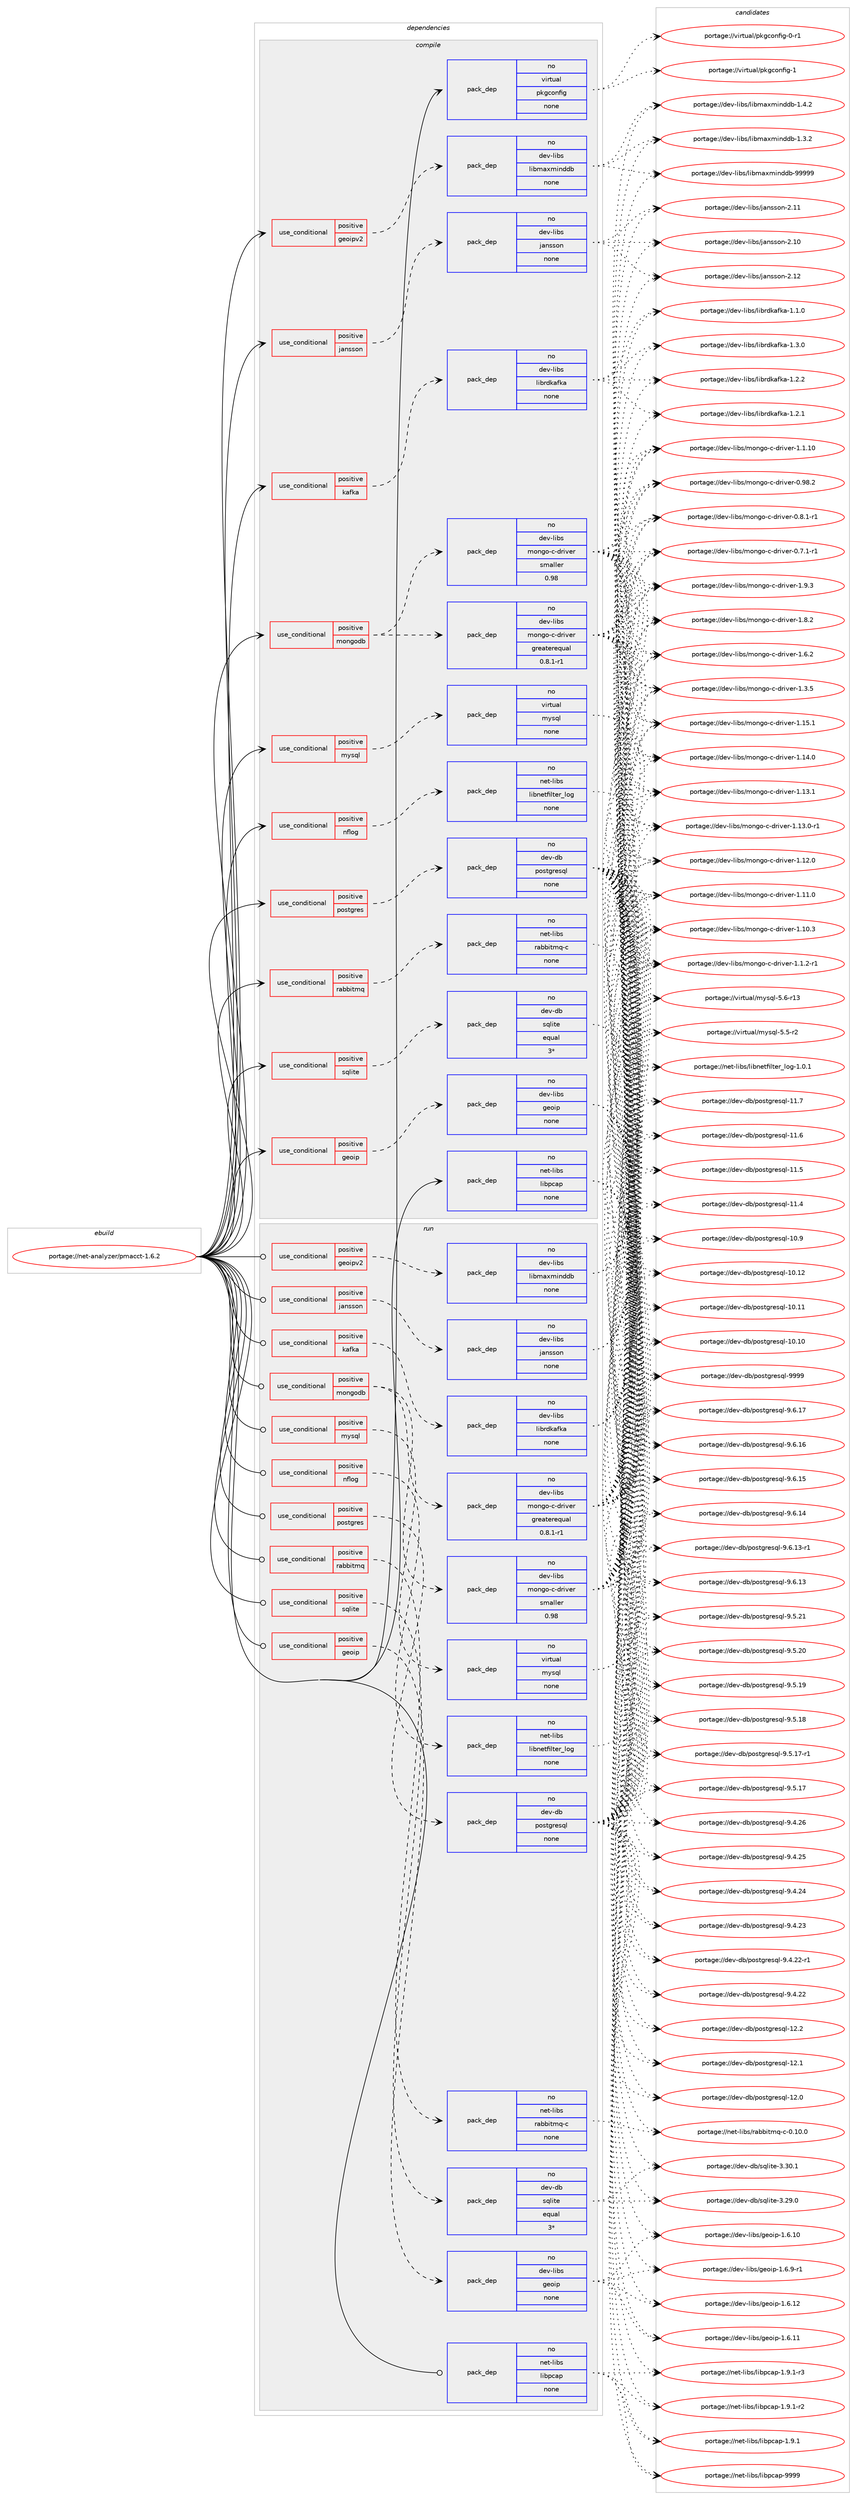 digraph prolog {

# *************
# Graph options
# *************

newrank=true;
concentrate=true;
compound=true;
graph [rankdir=LR,fontname=Helvetica,fontsize=10,ranksep=1.5];#, ranksep=2.5, nodesep=0.2];
edge  [arrowhead=vee];
node  [fontname=Helvetica,fontsize=10];

# **********
# The ebuild
# **********

subgraph cluster_leftcol {
color=gray;
rank=same;
label=<<i>ebuild</i>>;
id [label="portage://net-analyzer/pmacct-1.6.2", color=red, width=4, href="../net-analyzer/pmacct-1.6.2.svg"];
}

# ****************
# The dependencies
# ****************

subgraph cluster_midcol {
color=gray;
label=<<i>dependencies</i>>;
subgraph cluster_compile {
fillcolor="#eeeeee";
style=filled;
label=<<i>compile</i>>;
subgraph cond13701 {
dependency66825 [label=<<TABLE BORDER="0" CELLBORDER="1" CELLSPACING="0" CELLPADDING="4"><TR><TD ROWSPAN="3" CELLPADDING="10">use_conditional</TD></TR><TR><TD>positive</TD></TR><TR><TD>geoip</TD></TR></TABLE>>, shape=none, color=red];
subgraph pack51837 {
dependency66826 [label=<<TABLE BORDER="0" CELLBORDER="1" CELLSPACING="0" CELLPADDING="4" WIDTH="220"><TR><TD ROWSPAN="6" CELLPADDING="30">pack_dep</TD></TR><TR><TD WIDTH="110">no</TD></TR><TR><TD>dev-libs</TD></TR><TR><TD>geoip</TD></TR><TR><TD>none</TD></TR><TR><TD></TD></TR></TABLE>>, shape=none, color=blue];
}
dependency66825:e -> dependency66826:w [weight=20,style="dashed",arrowhead="vee"];
}
id:e -> dependency66825:w [weight=20,style="solid",arrowhead="vee"];
subgraph cond13702 {
dependency66827 [label=<<TABLE BORDER="0" CELLBORDER="1" CELLSPACING="0" CELLPADDING="4"><TR><TD ROWSPAN="3" CELLPADDING="10">use_conditional</TD></TR><TR><TD>positive</TD></TR><TR><TD>geoipv2</TD></TR></TABLE>>, shape=none, color=red];
subgraph pack51838 {
dependency66828 [label=<<TABLE BORDER="0" CELLBORDER="1" CELLSPACING="0" CELLPADDING="4" WIDTH="220"><TR><TD ROWSPAN="6" CELLPADDING="30">pack_dep</TD></TR><TR><TD WIDTH="110">no</TD></TR><TR><TD>dev-libs</TD></TR><TR><TD>libmaxminddb</TD></TR><TR><TD>none</TD></TR><TR><TD></TD></TR></TABLE>>, shape=none, color=blue];
}
dependency66827:e -> dependency66828:w [weight=20,style="dashed",arrowhead="vee"];
}
id:e -> dependency66827:w [weight=20,style="solid",arrowhead="vee"];
subgraph cond13703 {
dependency66829 [label=<<TABLE BORDER="0" CELLBORDER="1" CELLSPACING="0" CELLPADDING="4"><TR><TD ROWSPAN="3" CELLPADDING="10">use_conditional</TD></TR><TR><TD>positive</TD></TR><TR><TD>jansson</TD></TR></TABLE>>, shape=none, color=red];
subgraph pack51839 {
dependency66830 [label=<<TABLE BORDER="0" CELLBORDER="1" CELLSPACING="0" CELLPADDING="4" WIDTH="220"><TR><TD ROWSPAN="6" CELLPADDING="30">pack_dep</TD></TR><TR><TD WIDTH="110">no</TD></TR><TR><TD>dev-libs</TD></TR><TR><TD>jansson</TD></TR><TR><TD>none</TD></TR><TR><TD></TD></TR></TABLE>>, shape=none, color=blue];
}
dependency66829:e -> dependency66830:w [weight=20,style="dashed",arrowhead="vee"];
}
id:e -> dependency66829:w [weight=20,style="solid",arrowhead="vee"];
subgraph cond13704 {
dependency66831 [label=<<TABLE BORDER="0" CELLBORDER="1" CELLSPACING="0" CELLPADDING="4"><TR><TD ROWSPAN="3" CELLPADDING="10">use_conditional</TD></TR><TR><TD>positive</TD></TR><TR><TD>kafka</TD></TR></TABLE>>, shape=none, color=red];
subgraph pack51840 {
dependency66832 [label=<<TABLE BORDER="0" CELLBORDER="1" CELLSPACING="0" CELLPADDING="4" WIDTH="220"><TR><TD ROWSPAN="6" CELLPADDING="30">pack_dep</TD></TR><TR><TD WIDTH="110">no</TD></TR><TR><TD>dev-libs</TD></TR><TR><TD>librdkafka</TD></TR><TR><TD>none</TD></TR><TR><TD></TD></TR></TABLE>>, shape=none, color=blue];
}
dependency66831:e -> dependency66832:w [weight=20,style="dashed",arrowhead="vee"];
}
id:e -> dependency66831:w [weight=20,style="solid",arrowhead="vee"];
subgraph cond13705 {
dependency66833 [label=<<TABLE BORDER="0" CELLBORDER="1" CELLSPACING="0" CELLPADDING="4"><TR><TD ROWSPAN="3" CELLPADDING="10">use_conditional</TD></TR><TR><TD>positive</TD></TR><TR><TD>mongodb</TD></TR></TABLE>>, shape=none, color=red];
subgraph pack51841 {
dependency66834 [label=<<TABLE BORDER="0" CELLBORDER="1" CELLSPACING="0" CELLPADDING="4" WIDTH="220"><TR><TD ROWSPAN="6" CELLPADDING="30">pack_dep</TD></TR><TR><TD WIDTH="110">no</TD></TR><TR><TD>dev-libs</TD></TR><TR><TD>mongo-c-driver</TD></TR><TR><TD>greaterequal</TD></TR><TR><TD>0.8.1-r1</TD></TR></TABLE>>, shape=none, color=blue];
}
dependency66833:e -> dependency66834:w [weight=20,style="dashed",arrowhead="vee"];
subgraph pack51842 {
dependency66835 [label=<<TABLE BORDER="0" CELLBORDER="1" CELLSPACING="0" CELLPADDING="4" WIDTH="220"><TR><TD ROWSPAN="6" CELLPADDING="30">pack_dep</TD></TR><TR><TD WIDTH="110">no</TD></TR><TR><TD>dev-libs</TD></TR><TR><TD>mongo-c-driver</TD></TR><TR><TD>smaller</TD></TR><TR><TD>0.98</TD></TR></TABLE>>, shape=none, color=blue];
}
dependency66833:e -> dependency66835:w [weight=20,style="dashed",arrowhead="vee"];
}
id:e -> dependency66833:w [weight=20,style="solid",arrowhead="vee"];
subgraph cond13706 {
dependency66836 [label=<<TABLE BORDER="0" CELLBORDER="1" CELLSPACING="0" CELLPADDING="4"><TR><TD ROWSPAN="3" CELLPADDING="10">use_conditional</TD></TR><TR><TD>positive</TD></TR><TR><TD>mysql</TD></TR></TABLE>>, shape=none, color=red];
subgraph pack51843 {
dependency66837 [label=<<TABLE BORDER="0" CELLBORDER="1" CELLSPACING="0" CELLPADDING="4" WIDTH="220"><TR><TD ROWSPAN="6" CELLPADDING="30">pack_dep</TD></TR><TR><TD WIDTH="110">no</TD></TR><TR><TD>virtual</TD></TR><TR><TD>mysql</TD></TR><TR><TD>none</TD></TR><TR><TD></TD></TR></TABLE>>, shape=none, color=blue];
}
dependency66836:e -> dependency66837:w [weight=20,style="dashed",arrowhead="vee"];
}
id:e -> dependency66836:w [weight=20,style="solid",arrowhead="vee"];
subgraph cond13707 {
dependency66838 [label=<<TABLE BORDER="0" CELLBORDER="1" CELLSPACING="0" CELLPADDING="4"><TR><TD ROWSPAN="3" CELLPADDING="10">use_conditional</TD></TR><TR><TD>positive</TD></TR><TR><TD>nflog</TD></TR></TABLE>>, shape=none, color=red];
subgraph pack51844 {
dependency66839 [label=<<TABLE BORDER="0" CELLBORDER="1" CELLSPACING="0" CELLPADDING="4" WIDTH="220"><TR><TD ROWSPAN="6" CELLPADDING="30">pack_dep</TD></TR><TR><TD WIDTH="110">no</TD></TR><TR><TD>net-libs</TD></TR><TR><TD>libnetfilter_log</TD></TR><TR><TD>none</TD></TR><TR><TD></TD></TR></TABLE>>, shape=none, color=blue];
}
dependency66838:e -> dependency66839:w [weight=20,style="dashed",arrowhead="vee"];
}
id:e -> dependency66838:w [weight=20,style="solid",arrowhead="vee"];
subgraph cond13708 {
dependency66840 [label=<<TABLE BORDER="0" CELLBORDER="1" CELLSPACING="0" CELLPADDING="4"><TR><TD ROWSPAN="3" CELLPADDING="10">use_conditional</TD></TR><TR><TD>positive</TD></TR><TR><TD>postgres</TD></TR></TABLE>>, shape=none, color=red];
subgraph pack51845 {
dependency66841 [label=<<TABLE BORDER="0" CELLBORDER="1" CELLSPACING="0" CELLPADDING="4" WIDTH="220"><TR><TD ROWSPAN="6" CELLPADDING="30">pack_dep</TD></TR><TR><TD WIDTH="110">no</TD></TR><TR><TD>dev-db</TD></TR><TR><TD>postgresql</TD></TR><TR><TD>none</TD></TR><TR><TD></TD></TR></TABLE>>, shape=none, color=blue];
}
dependency66840:e -> dependency66841:w [weight=20,style="dashed",arrowhead="vee"];
}
id:e -> dependency66840:w [weight=20,style="solid",arrowhead="vee"];
subgraph cond13709 {
dependency66842 [label=<<TABLE BORDER="0" CELLBORDER="1" CELLSPACING="0" CELLPADDING="4"><TR><TD ROWSPAN="3" CELLPADDING="10">use_conditional</TD></TR><TR><TD>positive</TD></TR><TR><TD>rabbitmq</TD></TR></TABLE>>, shape=none, color=red];
subgraph pack51846 {
dependency66843 [label=<<TABLE BORDER="0" CELLBORDER="1" CELLSPACING="0" CELLPADDING="4" WIDTH="220"><TR><TD ROWSPAN="6" CELLPADDING="30">pack_dep</TD></TR><TR><TD WIDTH="110">no</TD></TR><TR><TD>net-libs</TD></TR><TR><TD>rabbitmq-c</TD></TR><TR><TD>none</TD></TR><TR><TD></TD></TR></TABLE>>, shape=none, color=blue];
}
dependency66842:e -> dependency66843:w [weight=20,style="dashed",arrowhead="vee"];
}
id:e -> dependency66842:w [weight=20,style="solid",arrowhead="vee"];
subgraph cond13710 {
dependency66844 [label=<<TABLE BORDER="0" CELLBORDER="1" CELLSPACING="0" CELLPADDING="4"><TR><TD ROWSPAN="3" CELLPADDING="10">use_conditional</TD></TR><TR><TD>positive</TD></TR><TR><TD>sqlite</TD></TR></TABLE>>, shape=none, color=red];
subgraph pack51847 {
dependency66845 [label=<<TABLE BORDER="0" CELLBORDER="1" CELLSPACING="0" CELLPADDING="4" WIDTH="220"><TR><TD ROWSPAN="6" CELLPADDING="30">pack_dep</TD></TR><TR><TD WIDTH="110">no</TD></TR><TR><TD>dev-db</TD></TR><TR><TD>sqlite</TD></TR><TR><TD>equal</TD></TR><TR><TD>3*</TD></TR></TABLE>>, shape=none, color=blue];
}
dependency66844:e -> dependency66845:w [weight=20,style="dashed",arrowhead="vee"];
}
id:e -> dependency66844:w [weight=20,style="solid",arrowhead="vee"];
subgraph pack51848 {
dependency66846 [label=<<TABLE BORDER="0" CELLBORDER="1" CELLSPACING="0" CELLPADDING="4" WIDTH="220"><TR><TD ROWSPAN="6" CELLPADDING="30">pack_dep</TD></TR><TR><TD WIDTH="110">no</TD></TR><TR><TD>net-libs</TD></TR><TR><TD>libpcap</TD></TR><TR><TD>none</TD></TR><TR><TD></TD></TR></TABLE>>, shape=none, color=blue];
}
id:e -> dependency66846:w [weight=20,style="solid",arrowhead="vee"];
subgraph pack51849 {
dependency66847 [label=<<TABLE BORDER="0" CELLBORDER="1" CELLSPACING="0" CELLPADDING="4" WIDTH="220"><TR><TD ROWSPAN="6" CELLPADDING="30">pack_dep</TD></TR><TR><TD WIDTH="110">no</TD></TR><TR><TD>virtual</TD></TR><TR><TD>pkgconfig</TD></TR><TR><TD>none</TD></TR><TR><TD></TD></TR></TABLE>>, shape=none, color=blue];
}
id:e -> dependency66847:w [weight=20,style="solid",arrowhead="vee"];
}
subgraph cluster_compileandrun {
fillcolor="#eeeeee";
style=filled;
label=<<i>compile and run</i>>;
}
subgraph cluster_run {
fillcolor="#eeeeee";
style=filled;
label=<<i>run</i>>;
subgraph cond13711 {
dependency66848 [label=<<TABLE BORDER="0" CELLBORDER="1" CELLSPACING="0" CELLPADDING="4"><TR><TD ROWSPAN="3" CELLPADDING="10">use_conditional</TD></TR><TR><TD>positive</TD></TR><TR><TD>geoip</TD></TR></TABLE>>, shape=none, color=red];
subgraph pack51850 {
dependency66849 [label=<<TABLE BORDER="0" CELLBORDER="1" CELLSPACING="0" CELLPADDING="4" WIDTH="220"><TR><TD ROWSPAN="6" CELLPADDING="30">pack_dep</TD></TR><TR><TD WIDTH="110">no</TD></TR><TR><TD>dev-libs</TD></TR><TR><TD>geoip</TD></TR><TR><TD>none</TD></TR><TR><TD></TD></TR></TABLE>>, shape=none, color=blue];
}
dependency66848:e -> dependency66849:w [weight=20,style="dashed",arrowhead="vee"];
}
id:e -> dependency66848:w [weight=20,style="solid",arrowhead="odot"];
subgraph cond13712 {
dependency66850 [label=<<TABLE BORDER="0" CELLBORDER="1" CELLSPACING="0" CELLPADDING="4"><TR><TD ROWSPAN="3" CELLPADDING="10">use_conditional</TD></TR><TR><TD>positive</TD></TR><TR><TD>geoipv2</TD></TR></TABLE>>, shape=none, color=red];
subgraph pack51851 {
dependency66851 [label=<<TABLE BORDER="0" CELLBORDER="1" CELLSPACING="0" CELLPADDING="4" WIDTH="220"><TR><TD ROWSPAN="6" CELLPADDING="30">pack_dep</TD></TR><TR><TD WIDTH="110">no</TD></TR><TR><TD>dev-libs</TD></TR><TR><TD>libmaxminddb</TD></TR><TR><TD>none</TD></TR><TR><TD></TD></TR></TABLE>>, shape=none, color=blue];
}
dependency66850:e -> dependency66851:w [weight=20,style="dashed",arrowhead="vee"];
}
id:e -> dependency66850:w [weight=20,style="solid",arrowhead="odot"];
subgraph cond13713 {
dependency66852 [label=<<TABLE BORDER="0" CELLBORDER="1" CELLSPACING="0" CELLPADDING="4"><TR><TD ROWSPAN="3" CELLPADDING="10">use_conditional</TD></TR><TR><TD>positive</TD></TR><TR><TD>jansson</TD></TR></TABLE>>, shape=none, color=red];
subgraph pack51852 {
dependency66853 [label=<<TABLE BORDER="0" CELLBORDER="1" CELLSPACING="0" CELLPADDING="4" WIDTH="220"><TR><TD ROWSPAN="6" CELLPADDING="30">pack_dep</TD></TR><TR><TD WIDTH="110">no</TD></TR><TR><TD>dev-libs</TD></TR><TR><TD>jansson</TD></TR><TR><TD>none</TD></TR><TR><TD></TD></TR></TABLE>>, shape=none, color=blue];
}
dependency66852:e -> dependency66853:w [weight=20,style="dashed",arrowhead="vee"];
}
id:e -> dependency66852:w [weight=20,style="solid",arrowhead="odot"];
subgraph cond13714 {
dependency66854 [label=<<TABLE BORDER="0" CELLBORDER="1" CELLSPACING="0" CELLPADDING="4"><TR><TD ROWSPAN="3" CELLPADDING="10">use_conditional</TD></TR><TR><TD>positive</TD></TR><TR><TD>kafka</TD></TR></TABLE>>, shape=none, color=red];
subgraph pack51853 {
dependency66855 [label=<<TABLE BORDER="0" CELLBORDER="1" CELLSPACING="0" CELLPADDING="4" WIDTH="220"><TR><TD ROWSPAN="6" CELLPADDING="30">pack_dep</TD></TR><TR><TD WIDTH="110">no</TD></TR><TR><TD>dev-libs</TD></TR><TR><TD>librdkafka</TD></TR><TR><TD>none</TD></TR><TR><TD></TD></TR></TABLE>>, shape=none, color=blue];
}
dependency66854:e -> dependency66855:w [weight=20,style="dashed",arrowhead="vee"];
}
id:e -> dependency66854:w [weight=20,style="solid",arrowhead="odot"];
subgraph cond13715 {
dependency66856 [label=<<TABLE BORDER="0" CELLBORDER="1" CELLSPACING="0" CELLPADDING="4"><TR><TD ROWSPAN="3" CELLPADDING="10">use_conditional</TD></TR><TR><TD>positive</TD></TR><TR><TD>mongodb</TD></TR></TABLE>>, shape=none, color=red];
subgraph pack51854 {
dependency66857 [label=<<TABLE BORDER="0" CELLBORDER="1" CELLSPACING="0" CELLPADDING="4" WIDTH="220"><TR><TD ROWSPAN="6" CELLPADDING="30">pack_dep</TD></TR><TR><TD WIDTH="110">no</TD></TR><TR><TD>dev-libs</TD></TR><TR><TD>mongo-c-driver</TD></TR><TR><TD>greaterequal</TD></TR><TR><TD>0.8.1-r1</TD></TR></TABLE>>, shape=none, color=blue];
}
dependency66856:e -> dependency66857:w [weight=20,style="dashed",arrowhead="vee"];
subgraph pack51855 {
dependency66858 [label=<<TABLE BORDER="0" CELLBORDER="1" CELLSPACING="0" CELLPADDING="4" WIDTH="220"><TR><TD ROWSPAN="6" CELLPADDING="30">pack_dep</TD></TR><TR><TD WIDTH="110">no</TD></TR><TR><TD>dev-libs</TD></TR><TR><TD>mongo-c-driver</TD></TR><TR><TD>smaller</TD></TR><TR><TD>0.98</TD></TR></TABLE>>, shape=none, color=blue];
}
dependency66856:e -> dependency66858:w [weight=20,style="dashed",arrowhead="vee"];
}
id:e -> dependency66856:w [weight=20,style="solid",arrowhead="odot"];
subgraph cond13716 {
dependency66859 [label=<<TABLE BORDER="0" CELLBORDER="1" CELLSPACING="0" CELLPADDING="4"><TR><TD ROWSPAN="3" CELLPADDING="10">use_conditional</TD></TR><TR><TD>positive</TD></TR><TR><TD>mysql</TD></TR></TABLE>>, shape=none, color=red];
subgraph pack51856 {
dependency66860 [label=<<TABLE BORDER="0" CELLBORDER="1" CELLSPACING="0" CELLPADDING="4" WIDTH="220"><TR><TD ROWSPAN="6" CELLPADDING="30">pack_dep</TD></TR><TR><TD WIDTH="110">no</TD></TR><TR><TD>virtual</TD></TR><TR><TD>mysql</TD></TR><TR><TD>none</TD></TR><TR><TD></TD></TR></TABLE>>, shape=none, color=blue];
}
dependency66859:e -> dependency66860:w [weight=20,style="dashed",arrowhead="vee"];
}
id:e -> dependency66859:w [weight=20,style="solid",arrowhead="odot"];
subgraph cond13717 {
dependency66861 [label=<<TABLE BORDER="0" CELLBORDER="1" CELLSPACING="0" CELLPADDING="4"><TR><TD ROWSPAN="3" CELLPADDING="10">use_conditional</TD></TR><TR><TD>positive</TD></TR><TR><TD>nflog</TD></TR></TABLE>>, shape=none, color=red];
subgraph pack51857 {
dependency66862 [label=<<TABLE BORDER="0" CELLBORDER="1" CELLSPACING="0" CELLPADDING="4" WIDTH="220"><TR><TD ROWSPAN="6" CELLPADDING="30">pack_dep</TD></TR><TR><TD WIDTH="110">no</TD></TR><TR><TD>net-libs</TD></TR><TR><TD>libnetfilter_log</TD></TR><TR><TD>none</TD></TR><TR><TD></TD></TR></TABLE>>, shape=none, color=blue];
}
dependency66861:e -> dependency66862:w [weight=20,style="dashed",arrowhead="vee"];
}
id:e -> dependency66861:w [weight=20,style="solid",arrowhead="odot"];
subgraph cond13718 {
dependency66863 [label=<<TABLE BORDER="0" CELLBORDER="1" CELLSPACING="0" CELLPADDING="4"><TR><TD ROWSPAN="3" CELLPADDING="10">use_conditional</TD></TR><TR><TD>positive</TD></TR><TR><TD>postgres</TD></TR></TABLE>>, shape=none, color=red];
subgraph pack51858 {
dependency66864 [label=<<TABLE BORDER="0" CELLBORDER="1" CELLSPACING="0" CELLPADDING="4" WIDTH="220"><TR><TD ROWSPAN="6" CELLPADDING="30">pack_dep</TD></TR><TR><TD WIDTH="110">no</TD></TR><TR><TD>dev-db</TD></TR><TR><TD>postgresql</TD></TR><TR><TD>none</TD></TR><TR><TD></TD></TR></TABLE>>, shape=none, color=blue];
}
dependency66863:e -> dependency66864:w [weight=20,style="dashed",arrowhead="vee"];
}
id:e -> dependency66863:w [weight=20,style="solid",arrowhead="odot"];
subgraph cond13719 {
dependency66865 [label=<<TABLE BORDER="0" CELLBORDER="1" CELLSPACING="0" CELLPADDING="4"><TR><TD ROWSPAN="3" CELLPADDING="10">use_conditional</TD></TR><TR><TD>positive</TD></TR><TR><TD>rabbitmq</TD></TR></TABLE>>, shape=none, color=red];
subgraph pack51859 {
dependency66866 [label=<<TABLE BORDER="0" CELLBORDER="1" CELLSPACING="0" CELLPADDING="4" WIDTH="220"><TR><TD ROWSPAN="6" CELLPADDING="30">pack_dep</TD></TR><TR><TD WIDTH="110">no</TD></TR><TR><TD>net-libs</TD></TR><TR><TD>rabbitmq-c</TD></TR><TR><TD>none</TD></TR><TR><TD></TD></TR></TABLE>>, shape=none, color=blue];
}
dependency66865:e -> dependency66866:w [weight=20,style="dashed",arrowhead="vee"];
}
id:e -> dependency66865:w [weight=20,style="solid",arrowhead="odot"];
subgraph cond13720 {
dependency66867 [label=<<TABLE BORDER="0" CELLBORDER="1" CELLSPACING="0" CELLPADDING="4"><TR><TD ROWSPAN="3" CELLPADDING="10">use_conditional</TD></TR><TR><TD>positive</TD></TR><TR><TD>sqlite</TD></TR></TABLE>>, shape=none, color=red];
subgraph pack51860 {
dependency66868 [label=<<TABLE BORDER="0" CELLBORDER="1" CELLSPACING="0" CELLPADDING="4" WIDTH="220"><TR><TD ROWSPAN="6" CELLPADDING="30">pack_dep</TD></TR><TR><TD WIDTH="110">no</TD></TR><TR><TD>dev-db</TD></TR><TR><TD>sqlite</TD></TR><TR><TD>equal</TD></TR><TR><TD>3*</TD></TR></TABLE>>, shape=none, color=blue];
}
dependency66867:e -> dependency66868:w [weight=20,style="dashed",arrowhead="vee"];
}
id:e -> dependency66867:w [weight=20,style="solid",arrowhead="odot"];
subgraph pack51861 {
dependency66869 [label=<<TABLE BORDER="0" CELLBORDER="1" CELLSPACING="0" CELLPADDING="4" WIDTH="220"><TR><TD ROWSPAN="6" CELLPADDING="30">pack_dep</TD></TR><TR><TD WIDTH="110">no</TD></TR><TR><TD>net-libs</TD></TR><TR><TD>libpcap</TD></TR><TR><TD>none</TD></TR><TR><TD></TD></TR></TABLE>>, shape=none, color=blue];
}
id:e -> dependency66869:w [weight=20,style="solid",arrowhead="odot"];
}
}

# **************
# The candidates
# **************

subgraph cluster_choices {
rank=same;
color=gray;
label=<<i>candidates</i>>;

subgraph choice51837 {
color=black;
nodesep=1;
choice1001011184510810598115471031011111051124549465446574511449 [label="portage://dev-libs/geoip-1.6.9-r1", color=red, width=4,href="../dev-libs/geoip-1.6.9-r1.svg"];
choice10010111845108105981154710310111110511245494654464950 [label="portage://dev-libs/geoip-1.6.12", color=red, width=4,href="../dev-libs/geoip-1.6.12.svg"];
choice10010111845108105981154710310111110511245494654464949 [label="portage://dev-libs/geoip-1.6.11", color=red, width=4,href="../dev-libs/geoip-1.6.11.svg"];
choice10010111845108105981154710310111110511245494654464948 [label="portage://dev-libs/geoip-1.6.10", color=red, width=4,href="../dev-libs/geoip-1.6.10.svg"];
dependency66826:e -> choice1001011184510810598115471031011111051124549465446574511449:w [style=dotted,weight="100"];
dependency66826:e -> choice10010111845108105981154710310111110511245494654464950:w [style=dotted,weight="100"];
dependency66826:e -> choice10010111845108105981154710310111110511245494654464949:w [style=dotted,weight="100"];
dependency66826:e -> choice10010111845108105981154710310111110511245494654464948:w [style=dotted,weight="100"];
}
subgraph choice51838 {
color=black;
nodesep=1;
choice100101118451081059811547108105981099712010910511010010098455757575757 [label="portage://dev-libs/libmaxminddb-99999", color=red, width=4,href="../dev-libs/libmaxminddb-99999.svg"];
choice100101118451081059811547108105981099712010910511010010098454946524650 [label="portage://dev-libs/libmaxminddb-1.4.2", color=red, width=4,href="../dev-libs/libmaxminddb-1.4.2.svg"];
choice100101118451081059811547108105981099712010910511010010098454946514650 [label="portage://dev-libs/libmaxminddb-1.3.2", color=red, width=4,href="../dev-libs/libmaxminddb-1.3.2.svg"];
dependency66828:e -> choice100101118451081059811547108105981099712010910511010010098455757575757:w [style=dotted,weight="100"];
dependency66828:e -> choice100101118451081059811547108105981099712010910511010010098454946524650:w [style=dotted,weight="100"];
dependency66828:e -> choice100101118451081059811547108105981099712010910511010010098454946514650:w [style=dotted,weight="100"];
}
subgraph choice51839 {
color=black;
nodesep=1;
choice100101118451081059811547106971101151151111104550464950 [label="portage://dev-libs/jansson-2.12", color=red, width=4,href="../dev-libs/jansson-2.12.svg"];
choice100101118451081059811547106971101151151111104550464949 [label="portage://dev-libs/jansson-2.11", color=red, width=4,href="../dev-libs/jansson-2.11.svg"];
choice100101118451081059811547106971101151151111104550464948 [label="portage://dev-libs/jansson-2.10", color=red, width=4,href="../dev-libs/jansson-2.10.svg"];
dependency66830:e -> choice100101118451081059811547106971101151151111104550464950:w [style=dotted,weight="100"];
dependency66830:e -> choice100101118451081059811547106971101151151111104550464949:w [style=dotted,weight="100"];
dependency66830:e -> choice100101118451081059811547106971101151151111104550464948:w [style=dotted,weight="100"];
}
subgraph choice51840 {
color=black;
nodesep=1;
choice100101118451081059811547108105981141001079710210797454946514648 [label="portage://dev-libs/librdkafka-1.3.0", color=red, width=4,href="../dev-libs/librdkafka-1.3.0.svg"];
choice100101118451081059811547108105981141001079710210797454946504650 [label="portage://dev-libs/librdkafka-1.2.2", color=red, width=4,href="../dev-libs/librdkafka-1.2.2.svg"];
choice100101118451081059811547108105981141001079710210797454946504649 [label="portage://dev-libs/librdkafka-1.2.1", color=red, width=4,href="../dev-libs/librdkafka-1.2.1.svg"];
choice100101118451081059811547108105981141001079710210797454946494648 [label="portage://dev-libs/librdkafka-1.1.0", color=red, width=4,href="../dev-libs/librdkafka-1.1.0.svg"];
dependency66832:e -> choice100101118451081059811547108105981141001079710210797454946514648:w [style=dotted,weight="100"];
dependency66832:e -> choice100101118451081059811547108105981141001079710210797454946504650:w [style=dotted,weight="100"];
dependency66832:e -> choice100101118451081059811547108105981141001079710210797454946504649:w [style=dotted,weight="100"];
dependency66832:e -> choice100101118451081059811547108105981141001079710210797454946494648:w [style=dotted,weight="100"];
}
subgraph choice51841 {
color=black;
nodesep=1;
choice100101118451081059811547109111110103111459945100114105118101114454946574651 [label="portage://dev-libs/mongo-c-driver-1.9.3", color=red, width=4,href="../dev-libs/mongo-c-driver-1.9.3.svg"];
choice100101118451081059811547109111110103111459945100114105118101114454946564650 [label="portage://dev-libs/mongo-c-driver-1.8.2", color=red, width=4,href="../dev-libs/mongo-c-driver-1.8.2.svg"];
choice100101118451081059811547109111110103111459945100114105118101114454946544650 [label="portage://dev-libs/mongo-c-driver-1.6.2", color=red, width=4,href="../dev-libs/mongo-c-driver-1.6.2.svg"];
choice100101118451081059811547109111110103111459945100114105118101114454946514653 [label="portage://dev-libs/mongo-c-driver-1.3.5", color=red, width=4,href="../dev-libs/mongo-c-driver-1.3.5.svg"];
choice10010111845108105981154710911111010311145994510011410511810111445494649534649 [label="portage://dev-libs/mongo-c-driver-1.15.1", color=red, width=4,href="../dev-libs/mongo-c-driver-1.15.1.svg"];
choice10010111845108105981154710911111010311145994510011410511810111445494649524648 [label="portage://dev-libs/mongo-c-driver-1.14.0", color=red, width=4,href="../dev-libs/mongo-c-driver-1.14.0.svg"];
choice10010111845108105981154710911111010311145994510011410511810111445494649514649 [label="portage://dev-libs/mongo-c-driver-1.13.1", color=red, width=4,href="../dev-libs/mongo-c-driver-1.13.1.svg"];
choice100101118451081059811547109111110103111459945100114105118101114454946495146484511449 [label="portage://dev-libs/mongo-c-driver-1.13.0-r1", color=red, width=4,href="../dev-libs/mongo-c-driver-1.13.0-r1.svg"];
choice10010111845108105981154710911111010311145994510011410511810111445494649504648 [label="portage://dev-libs/mongo-c-driver-1.12.0", color=red, width=4,href="../dev-libs/mongo-c-driver-1.12.0.svg"];
choice10010111845108105981154710911111010311145994510011410511810111445494649494648 [label="portage://dev-libs/mongo-c-driver-1.11.0", color=red, width=4,href="../dev-libs/mongo-c-driver-1.11.0.svg"];
choice10010111845108105981154710911111010311145994510011410511810111445494649484651 [label="portage://dev-libs/mongo-c-driver-1.10.3", color=red, width=4,href="../dev-libs/mongo-c-driver-1.10.3.svg"];
choice1001011184510810598115471091111101031114599451001141051181011144549464946504511449 [label="portage://dev-libs/mongo-c-driver-1.1.2-r1", color=red, width=4,href="../dev-libs/mongo-c-driver-1.1.2-r1.svg"];
choice10010111845108105981154710911111010311145994510011410511810111445494649464948 [label="portage://dev-libs/mongo-c-driver-1.1.10", color=red, width=4,href="../dev-libs/mongo-c-driver-1.1.10.svg"];
choice10010111845108105981154710911111010311145994510011410511810111445484657564650 [label="portage://dev-libs/mongo-c-driver-0.98.2", color=red, width=4,href="../dev-libs/mongo-c-driver-0.98.2.svg"];
choice1001011184510810598115471091111101031114599451001141051181011144548465646494511449 [label="portage://dev-libs/mongo-c-driver-0.8.1-r1", color=red, width=4,href="../dev-libs/mongo-c-driver-0.8.1-r1.svg"];
choice1001011184510810598115471091111101031114599451001141051181011144548465546494511449 [label="portage://dev-libs/mongo-c-driver-0.7.1-r1", color=red, width=4,href="../dev-libs/mongo-c-driver-0.7.1-r1.svg"];
dependency66834:e -> choice100101118451081059811547109111110103111459945100114105118101114454946574651:w [style=dotted,weight="100"];
dependency66834:e -> choice100101118451081059811547109111110103111459945100114105118101114454946564650:w [style=dotted,weight="100"];
dependency66834:e -> choice100101118451081059811547109111110103111459945100114105118101114454946544650:w [style=dotted,weight="100"];
dependency66834:e -> choice100101118451081059811547109111110103111459945100114105118101114454946514653:w [style=dotted,weight="100"];
dependency66834:e -> choice10010111845108105981154710911111010311145994510011410511810111445494649534649:w [style=dotted,weight="100"];
dependency66834:e -> choice10010111845108105981154710911111010311145994510011410511810111445494649524648:w [style=dotted,weight="100"];
dependency66834:e -> choice10010111845108105981154710911111010311145994510011410511810111445494649514649:w [style=dotted,weight="100"];
dependency66834:e -> choice100101118451081059811547109111110103111459945100114105118101114454946495146484511449:w [style=dotted,weight="100"];
dependency66834:e -> choice10010111845108105981154710911111010311145994510011410511810111445494649504648:w [style=dotted,weight="100"];
dependency66834:e -> choice10010111845108105981154710911111010311145994510011410511810111445494649494648:w [style=dotted,weight="100"];
dependency66834:e -> choice10010111845108105981154710911111010311145994510011410511810111445494649484651:w [style=dotted,weight="100"];
dependency66834:e -> choice1001011184510810598115471091111101031114599451001141051181011144549464946504511449:w [style=dotted,weight="100"];
dependency66834:e -> choice10010111845108105981154710911111010311145994510011410511810111445494649464948:w [style=dotted,weight="100"];
dependency66834:e -> choice10010111845108105981154710911111010311145994510011410511810111445484657564650:w [style=dotted,weight="100"];
dependency66834:e -> choice1001011184510810598115471091111101031114599451001141051181011144548465646494511449:w [style=dotted,weight="100"];
dependency66834:e -> choice1001011184510810598115471091111101031114599451001141051181011144548465546494511449:w [style=dotted,weight="100"];
}
subgraph choice51842 {
color=black;
nodesep=1;
choice100101118451081059811547109111110103111459945100114105118101114454946574651 [label="portage://dev-libs/mongo-c-driver-1.9.3", color=red, width=4,href="../dev-libs/mongo-c-driver-1.9.3.svg"];
choice100101118451081059811547109111110103111459945100114105118101114454946564650 [label="portage://dev-libs/mongo-c-driver-1.8.2", color=red, width=4,href="../dev-libs/mongo-c-driver-1.8.2.svg"];
choice100101118451081059811547109111110103111459945100114105118101114454946544650 [label="portage://dev-libs/mongo-c-driver-1.6.2", color=red, width=4,href="../dev-libs/mongo-c-driver-1.6.2.svg"];
choice100101118451081059811547109111110103111459945100114105118101114454946514653 [label="portage://dev-libs/mongo-c-driver-1.3.5", color=red, width=4,href="../dev-libs/mongo-c-driver-1.3.5.svg"];
choice10010111845108105981154710911111010311145994510011410511810111445494649534649 [label="portage://dev-libs/mongo-c-driver-1.15.1", color=red, width=4,href="../dev-libs/mongo-c-driver-1.15.1.svg"];
choice10010111845108105981154710911111010311145994510011410511810111445494649524648 [label="portage://dev-libs/mongo-c-driver-1.14.0", color=red, width=4,href="../dev-libs/mongo-c-driver-1.14.0.svg"];
choice10010111845108105981154710911111010311145994510011410511810111445494649514649 [label="portage://dev-libs/mongo-c-driver-1.13.1", color=red, width=4,href="../dev-libs/mongo-c-driver-1.13.1.svg"];
choice100101118451081059811547109111110103111459945100114105118101114454946495146484511449 [label="portage://dev-libs/mongo-c-driver-1.13.0-r1", color=red, width=4,href="../dev-libs/mongo-c-driver-1.13.0-r1.svg"];
choice10010111845108105981154710911111010311145994510011410511810111445494649504648 [label="portage://dev-libs/mongo-c-driver-1.12.0", color=red, width=4,href="../dev-libs/mongo-c-driver-1.12.0.svg"];
choice10010111845108105981154710911111010311145994510011410511810111445494649494648 [label="portage://dev-libs/mongo-c-driver-1.11.0", color=red, width=4,href="../dev-libs/mongo-c-driver-1.11.0.svg"];
choice10010111845108105981154710911111010311145994510011410511810111445494649484651 [label="portage://dev-libs/mongo-c-driver-1.10.3", color=red, width=4,href="../dev-libs/mongo-c-driver-1.10.3.svg"];
choice1001011184510810598115471091111101031114599451001141051181011144549464946504511449 [label="portage://dev-libs/mongo-c-driver-1.1.2-r1", color=red, width=4,href="../dev-libs/mongo-c-driver-1.1.2-r1.svg"];
choice10010111845108105981154710911111010311145994510011410511810111445494649464948 [label="portage://dev-libs/mongo-c-driver-1.1.10", color=red, width=4,href="../dev-libs/mongo-c-driver-1.1.10.svg"];
choice10010111845108105981154710911111010311145994510011410511810111445484657564650 [label="portage://dev-libs/mongo-c-driver-0.98.2", color=red, width=4,href="../dev-libs/mongo-c-driver-0.98.2.svg"];
choice1001011184510810598115471091111101031114599451001141051181011144548465646494511449 [label="portage://dev-libs/mongo-c-driver-0.8.1-r1", color=red, width=4,href="../dev-libs/mongo-c-driver-0.8.1-r1.svg"];
choice1001011184510810598115471091111101031114599451001141051181011144548465546494511449 [label="portage://dev-libs/mongo-c-driver-0.7.1-r1", color=red, width=4,href="../dev-libs/mongo-c-driver-0.7.1-r1.svg"];
dependency66835:e -> choice100101118451081059811547109111110103111459945100114105118101114454946574651:w [style=dotted,weight="100"];
dependency66835:e -> choice100101118451081059811547109111110103111459945100114105118101114454946564650:w [style=dotted,weight="100"];
dependency66835:e -> choice100101118451081059811547109111110103111459945100114105118101114454946544650:w [style=dotted,weight="100"];
dependency66835:e -> choice100101118451081059811547109111110103111459945100114105118101114454946514653:w [style=dotted,weight="100"];
dependency66835:e -> choice10010111845108105981154710911111010311145994510011410511810111445494649534649:w [style=dotted,weight="100"];
dependency66835:e -> choice10010111845108105981154710911111010311145994510011410511810111445494649524648:w [style=dotted,weight="100"];
dependency66835:e -> choice10010111845108105981154710911111010311145994510011410511810111445494649514649:w [style=dotted,weight="100"];
dependency66835:e -> choice100101118451081059811547109111110103111459945100114105118101114454946495146484511449:w [style=dotted,weight="100"];
dependency66835:e -> choice10010111845108105981154710911111010311145994510011410511810111445494649504648:w [style=dotted,weight="100"];
dependency66835:e -> choice10010111845108105981154710911111010311145994510011410511810111445494649494648:w [style=dotted,weight="100"];
dependency66835:e -> choice10010111845108105981154710911111010311145994510011410511810111445494649484651:w [style=dotted,weight="100"];
dependency66835:e -> choice1001011184510810598115471091111101031114599451001141051181011144549464946504511449:w [style=dotted,weight="100"];
dependency66835:e -> choice10010111845108105981154710911111010311145994510011410511810111445494649464948:w [style=dotted,weight="100"];
dependency66835:e -> choice10010111845108105981154710911111010311145994510011410511810111445484657564650:w [style=dotted,weight="100"];
dependency66835:e -> choice1001011184510810598115471091111101031114599451001141051181011144548465646494511449:w [style=dotted,weight="100"];
dependency66835:e -> choice1001011184510810598115471091111101031114599451001141051181011144548465546494511449:w [style=dotted,weight="100"];
}
subgraph choice51843 {
color=black;
nodesep=1;
choice118105114116117971084710912111511310845534654451144951 [label="portage://virtual/mysql-5.6-r13", color=red, width=4,href="../virtual/mysql-5.6-r13.svg"];
choice1181051141161179710847109121115113108455346534511450 [label="portage://virtual/mysql-5.5-r2", color=red, width=4,href="../virtual/mysql-5.5-r2.svg"];
dependency66837:e -> choice118105114116117971084710912111511310845534654451144951:w [style=dotted,weight="100"];
dependency66837:e -> choice1181051141161179710847109121115113108455346534511450:w [style=dotted,weight="100"];
}
subgraph choice51844 {
color=black;
nodesep=1;
choice1101011164510810598115471081059811010111610210510811610111495108111103454946484649 [label="portage://net-libs/libnetfilter_log-1.0.1", color=red, width=4,href="../net-libs/libnetfilter_log-1.0.1.svg"];
dependency66839:e -> choice1101011164510810598115471081059811010111610210510811610111495108111103454946484649:w [style=dotted,weight="100"];
}
subgraph choice51845 {
color=black;
nodesep=1;
choice1001011184510098471121111151161031141011151131084557575757 [label="portage://dev-db/postgresql-9999", color=red, width=4,href="../dev-db/postgresql-9999.svg"];
choice10010111845100984711211111511610311410111511310845574654464955 [label="portage://dev-db/postgresql-9.6.17", color=red, width=4,href="../dev-db/postgresql-9.6.17.svg"];
choice10010111845100984711211111511610311410111511310845574654464954 [label="portage://dev-db/postgresql-9.6.16", color=red, width=4,href="../dev-db/postgresql-9.6.16.svg"];
choice10010111845100984711211111511610311410111511310845574654464953 [label="portage://dev-db/postgresql-9.6.15", color=red, width=4,href="../dev-db/postgresql-9.6.15.svg"];
choice10010111845100984711211111511610311410111511310845574654464952 [label="portage://dev-db/postgresql-9.6.14", color=red, width=4,href="../dev-db/postgresql-9.6.14.svg"];
choice100101118451009847112111115116103114101115113108455746544649514511449 [label="portage://dev-db/postgresql-9.6.13-r1", color=red, width=4,href="../dev-db/postgresql-9.6.13-r1.svg"];
choice10010111845100984711211111511610311410111511310845574654464951 [label="portage://dev-db/postgresql-9.6.13", color=red, width=4,href="../dev-db/postgresql-9.6.13.svg"];
choice10010111845100984711211111511610311410111511310845574653465049 [label="portage://dev-db/postgresql-9.5.21", color=red, width=4,href="../dev-db/postgresql-9.5.21.svg"];
choice10010111845100984711211111511610311410111511310845574653465048 [label="portage://dev-db/postgresql-9.5.20", color=red, width=4,href="../dev-db/postgresql-9.5.20.svg"];
choice10010111845100984711211111511610311410111511310845574653464957 [label="portage://dev-db/postgresql-9.5.19", color=red, width=4,href="../dev-db/postgresql-9.5.19.svg"];
choice10010111845100984711211111511610311410111511310845574653464956 [label="portage://dev-db/postgresql-9.5.18", color=red, width=4,href="../dev-db/postgresql-9.5.18.svg"];
choice100101118451009847112111115116103114101115113108455746534649554511449 [label="portage://dev-db/postgresql-9.5.17-r1", color=red, width=4,href="../dev-db/postgresql-9.5.17-r1.svg"];
choice10010111845100984711211111511610311410111511310845574653464955 [label="portage://dev-db/postgresql-9.5.17", color=red, width=4,href="../dev-db/postgresql-9.5.17.svg"];
choice10010111845100984711211111511610311410111511310845574652465054 [label="portage://dev-db/postgresql-9.4.26", color=red, width=4,href="../dev-db/postgresql-9.4.26.svg"];
choice10010111845100984711211111511610311410111511310845574652465053 [label="portage://dev-db/postgresql-9.4.25", color=red, width=4,href="../dev-db/postgresql-9.4.25.svg"];
choice10010111845100984711211111511610311410111511310845574652465052 [label="portage://dev-db/postgresql-9.4.24", color=red, width=4,href="../dev-db/postgresql-9.4.24.svg"];
choice10010111845100984711211111511610311410111511310845574652465051 [label="portage://dev-db/postgresql-9.4.23", color=red, width=4,href="../dev-db/postgresql-9.4.23.svg"];
choice100101118451009847112111115116103114101115113108455746524650504511449 [label="portage://dev-db/postgresql-9.4.22-r1", color=red, width=4,href="../dev-db/postgresql-9.4.22-r1.svg"];
choice10010111845100984711211111511610311410111511310845574652465050 [label="portage://dev-db/postgresql-9.4.22", color=red, width=4,href="../dev-db/postgresql-9.4.22.svg"];
choice1001011184510098471121111151161031141011151131084549504650 [label="portage://dev-db/postgresql-12.2", color=red, width=4,href="../dev-db/postgresql-12.2.svg"];
choice1001011184510098471121111151161031141011151131084549504649 [label="portage://dev-db/postgresql-12.1", color=red, width=4,href="../dev-db/postgresql-12.1.svg"];
choice1001011184510098471121111151161031141011151131084549504648 [label="portage://dev-db/postgresql-12.0", color=red, width=4,href="../dev-db/postgresql-12.0.svg"];
choice1001011184510098471121111151161031141011151131084549494655 [label="portage://dev-db/postgresql-11.7", color=red, width=4,href="../dev-db/postgresql-11.7.svg"];
choice1001011184510098471121111151161031141011151131084549494654 [label="portage://dev-db/postgresql-11.6", color=red, width=4,href="../dev-db/postgresql-11.6.svg"];
choice1001011184510098471121111151161031141011151131084549494653 [label="portage://dev-db/postgresql-11.5", color=red, width=4,href="../dev-db/postgresql-11.5.svg"];
choice1001011184510098471121111151161031141011151131084549494652 [label="portage://dev-db/postgresql-11.4", color=red, width=4,href="../dev-db/postgresql-11.4.svg"];
choice1001011184510098471121111151161031141011151131084549484657 [label="portage://dev-db/postgresql-10.9", color=red, width=4,href="../dev-db/postgresql-10.9.svg"];
choice100101118451009847112111115116103114101115113108454948464950 [label="portage://dev-db/postgresql-10.12", color=red, width=4,href="../dev-db/postgresql-10.12.svg"];
choice100101118451009847112111115116103114101115113108454948464949 [label="portage://dev-db/postgresql-10.11", color=red, width=4,href="../dev-db/postgresql-10.11.svg"];
choice100101118451009847112111115116103114101115113108454948464948 [label="portage://dev-db/postgresql-10.10", color=red, width=4,href="../dev-db/postgresql-10.10.svg"];
dependency66841:e -> choice1001011184510098471121111151161031141011151131084557575757:w [style=dotted,weight="100"];
dependency66841:e -> choice10010111845100984711211111511610311410111511310845574654464955:w [style=dotted,weight="100"];
dependency66841:e -> choice10010111845100984711211111511610311410111511310845574654464954:w [style=dotted,weight="100"];
dependency66841:e -> choice10010111845100984711211111511610311410111511310845574654464953:w [style=dotted,weight="100"];
dependency66841:e -> choice10010111845100984711211111511610311410111511310845574654464952:w [style=dotted,weight="100"];
dependency66841:e -> choice100101118451009847112111115116103114101115113108455746544649514511449:w [style=dotted,weight="100"];
dependency66841:e -> choice10010111845100984711211111511610311410111511310845574654464951:w [style=dotted,weight="100"];
dependency66841:e -> choice10010111845100984711211111511610311410111511310845574653465049:w [style=dotted,weight="100"];
dependency66841:e -> choice10010111845100984711211111511610311410111511310845574653465048:w [style=dotted,weight="100"];
dependency66841:e -> choice10010111845100984711211111511610311410111511310845574653464957:w [style=dotted,weight="100"];
dependency66841:e -> choice10010111845100984711211111511610311410111511310845574653464956:w [style=dotted,weight="100"];
dependency66841:e -> choice100101118451009847112111115116103114101115113108455746534649554511449:w [style=dotted,weight="100"];
dependency66841:e -> choice10010111845100984711211111511610311410111511310845574653464955:w [style=dotted,weight="100"];
dependency66841:e -> choice10010111845100984711211111511610311410111511310845574652465054:w [style=dotted,weight="100"];
dependency66841:e -> choice10010111845100984711211111511610311410111511310845574652465053:w [style=dotted,weight="100"];
dependency66841:e -> choice10010111845100984711211111511610311410111511310845574652465052:w [style=dotted,weight="100"];
dependency66841:e -> choice10010111845100984711211111511610311410111511310845574652465051:w [style=dotted,weight="100"];
dependency66841:e -> choice100101118451009847112111115116103114101115113108455746524650504511449:w [style=dotted,weight="100"];
dependency66841:e -> choice10010111845100984711211111511610311410111511310845574652465050:w [style=dotted,weight="100"];
dependency66841:e -> choice1001011184510098471121111151161031141011151131084549504650:w [style=dotted,weight="100"];
dependency66841:e -> choice1001011184510098471121111151161031141011151131084549504649:w [style=dotted,weight="100"];
dependency66841:e -> choice1001011184510098471121111151161031141011151131084549504648:w [style=dotted,weight="100"];
dependency66841:e -> choice1001011184510098471121111151161031141011151131084549494655:w [style=dotted,weight="100"];
dependency66841:e -> choice1001011184510098471121111151161031141011151131084549494654:w [style=dotted,weight="100"];
dependency66841:e -> choice1001011184510098471121111151161031141011151131084549494653:w [style=dotted,weight="100"];
dependency66841:e -> choice1001011184510098471121111151161031141011151131084549494652:w [style=dotted,weight="100"];
dependency66841:e -> choice1001011184510098471121111151161031141011151131084549484657:w [style=dotted,weight="100"];
dependency66841:e -> choice100101118451009847112111115116103114101115113108454948464950:w [style=dotted,weight="100"];
dependency66841:e -> choice100101118451009847112111115116103114101115113108454948464949:w [style=dotted,weight="100"];
dependency66841:e -> choice100101118451009847112111115116103114101115113108454948464948:w [style=dotted,weight="100"];
}
subgraph choice51846 {
color=black;
nodesep=1;
choice110101116451081059811547114979898105116109113459945484649484648 [label="portage://net-libs/rabbitmq-c-0.10.0", color=red, width=4,href="../net-libs/rabbitmq-c-0.10.0.svg"];
dependency66843:e -> choice110101116451081059811547114979898105116109113459945484649484648:w [style=dotted,weight="100"];
}
subgraph choice51847 {
color=black;
nodesep=1;
choice10010111845100984711511310810511610145514651484649 [label="portage://dev-db/sqlite-3.30.1", color=red, width=4,href="../dev-db/sqlite-3.30.1.svg"];
choice10010111845100984711511310810511610145514650574648 [label="portage://dev-db/sqlite-3.29.0", color=red, width=4,href="../dev-db/sqlite-3.29.0.svg"];
dependency66845:e -> choice10010111845100984711511310810511610145514651484649:w [style=dotted,weight="100"];
dependency66845:e -> choice10010111845100984711511310810511610145514650574648:w [style=dotted,weight="100"];
}
subgraph choice51848 {
color=black;
nodesep=1;
choice1101011164510810598115471081059811299971124557575757 [label="portage://net-libs/libpcap-9999", color=red, width=4,href="../net-libs/libpcap-9999.svg"];
choice1101011164510810598115471081059811299971124549465746494511451 [label="portage://net-libs/libpcap-1.9.1-r3", color=red, width=4,href="../net-libs/libpcap-1.9.1-r3.svg"];
choice1101011164510810598115471081059811299971124549465746494511450 [label="portage://net-libs/libpcap-1.9.1-r2", color=red, width=4,href="../net-libs/libpcap-1.9.1-r2.svg"];
choice110101116451081059811547108105981129997112454946574649 [label="portage://net-libs/libpcap-1.9.1", color=red, width=4,href="../net-libs/libpcap-1.9.1.svg"];
dependency66846:e -> choice1101011164510810598115471081059811299971124557575757:w [style=dotted,weight="100"];
dependency66846:e -> choice1101011164510810598115471081059811299971124549465746494511451:w [style=dotted,weight="100"];
dependency66846:e -> choice1101011164510810598115471081059811299971124549465746494511450:w [style=dotted,weight="100"];
dependency66846:e -> choice110101116451081059811547108105981129997112454946574649:w [style=dotted,weight="100"];
}
subgraph choice51849 {
color=black;
nodesep=1;
choice1181051141161179710847112107103991111101021051034549 [label="portage://virtual/pkgconfig-1", color=red, width=4,href="../virtual/pkgconfig-1.svg"];
choice11810511411611797108471121071039911111010210510345484511449 [label="portage://virtual/pkgconfig-0-r1", color=red, width=4,href="../virtual/pkgconfig-0-r1.svg"];
dependency66847:e -> choice1181051141161179710847112107103991111101021051034549:w [style=dotted,weight="100"];
dependency66847:e -> choice11810511411611797108471121071039911111010210510345484511449:w [style=dotted,weight="100"];
}
subgraph choice51850 {
color=black;
nodesep=1;
choice1001011184510810598115471031011111051124549465446574511449 [label="portage://dev-libs/geoip-1.6.9-r1", color=red, width=4,href="../dev-libs/geoip-1.6.9-r1.svg"];
choice10010111845108105981154710310111110511245494654464950 [label="portage://dev-libs/geoip-1.6.12", color=red, width=4,href="../dev-libs/geoip-1.6.12.svg"];
choice10010111845108105981154710310111110511245494654464949 [label="portage://dev-libs/geoip-1.6.11", color=red, width=4,href="../dev-libs/geoip-1.6.11.svg"];
choice10010111845108105981154710310111110511245494654464948 [label="portage://dev-libs/geoip-1.6.10", color=red, width=4,href="../dev-libs/geoip-1.6.10.svg"];
dependency66849:e -> choice1001011184510810598115471031011111051124549465446574511449:w [style=dotted,weight="100"];
dependency66849:e -> choice10010111845108105981154710310111110511245494654464950:w [style=dotted,weight="100"];
dependency66849:e -> choice10010111845108105981154710310111110511245494654464949:w [style=dotted,weight="100"];
dependency66849:e -> choice10010111845108105981154710310111110511245494654464948:w [style=dotted,weight="100"];
}
subgraph choice51851 {
color=black;
nodesep=1;
choice100101118451081059811547108105981099712010910511010010098455757575757 [label="portage://dev-libs/libmaxminddb-99999", color=red, width=4,href="../dev-libs/libmaxminddb-99999.svg"];
choice100101118451081059811547108105981099712010910511010010098454946524650 [label="portage://dev-libs/libmaxminddb-1.4.2", color=red, width=4,href="../dev-libs/libmaxminddb-1.4.2.svg"];
choice100101118451081059811547108105981099712010910511010010098454946514650 [label="portage://dev-libs/libmaxminddb-1.3.2", color=red, width=4,href="../dev-libs/libmaxminddb-1.3.2.svg"];
dependency66851:e -> choice100101118451081059811547108105981099712010910511010010098455757575757:w [style=dotted,weight="100"];
dependency66851:e -> choice100101118451081059811547108105981099712010910511010010098454946524650:w [style=dotted,weight="100"];
dependency66851:e -> choice100101118451081059811547108105981099712010910511010010098454946514650:w [style=dotted,weight="100"];
}
subgraph choice51852 {
color=black;
nodesep=1;
choice100101118451081059811547106971101151151111104550464950 [label="portage://dev-libs/jansson-2.12", color=red, width=4,href="../dev-libs/jansson-2.12.svg"];
choice100101118451081059811547106971101151151111104550464949 [label="portage://dev-libs/jansson-2.11", color=red, width=4,href="../dev-libs/jansson-2.11.svg"];
choice100101118451081059811547106971101151151111104550464948 [label="portage://dev-libs/jansson-2.10", color=red, width=4,href="../dev-libs/jansson-2.10.svg"];
dependency66853:e -> choice100101118451081059811547106971101151151111104550464950:w [style=dotted,weight="100"];
dependency66853:e -> choice100101118451081059811547106971101151151111104550464949:w [style=dotted,weight="100"];
dependency66853:e -> choice100101118451081059811547106971101151151111104550464948:w [style=dotted,weight="100"];
}
subgraph choice51853 {
color=black;
nodesep=1;
choice100101118451081059811547108105981141001079710210797454946514648 [label="portage://dev-libs/librdkafka-1.3.0", color=red, width=4,href="../dev-libs/librdkafka-1.3.0.svg"];
choice100101118451081059811547108105981141001079710210797454946504650 [label="portage://dev-libs/librdkafka-1.2.2", color=red, width=4,href="../dev-libs/librdkafka-1.2.2.svg"];
choice100101118451081059811547108105981141001079710210797454946504649 [label="portage://dev-libs/librdkafka-1.2.1", color=red, width=4,href="../dev-libs/librdkafka-1.2.1.svg"];
choice100101118451081059811547108105981141001079710210797454946494648 [label="portage://dev-libs/librdkafka-1.1.0", color=red, width=4,href="../dev-libs/librdkafka-1.1.0.svg"];
dependency66855:e -> choice100101118451081059811547108105981141001079710210797454946514648:w [style=dotted,weight="100"];
dependency66855:e -> choice100101118451081059811547108105981141001079710210797454946504650:w [style=dotted,weight="100"];
dependency66855:e -> choice100101118451081059811547108105981141001079710210797454946504649:w [style=dotted,weight="100"];
dependency66855:e -> choice100101118451081059811547108105981141001079710210797454946494648:w [style=dotted,weight="100"];
}
subgraph choice51854 {
color=black;
nodesep=1;
choice100101118451081059811547109111110103111459945100114105118101114454946574651 [label="portage://dev-libs/mongo-c-driver-1.9.3", color=red, width=4,href="../dev-libs/mongo-c-driver-1.9.3.svg"];
choice100101118451081059811547109111110103111459945100114105118101114454946564650 [label="portage://dev-libs/mongo-c-driver-1.8.2", color=red, width=4,href="../dev-libs/mongo-c-driver-1.8.2.svg"];
choice100101118451081059811547109111110103111459945100114105118101114454946544650 [label="portage://dev-libs/mongo-c-driver-1.6.2", color=red, width=4,href="../dev-libs/mongo-c-driver-1.6.2.svg"];
choice100101118451081059811547109111110103111459945100114105118101114454946514653 [label="portage://dev-libs/mongo-c-driver-1.3.5", color=red, width=4,href="../dev-libs/mongo-c-driver-1.3.5.svg"];
choice10010111845108105981154710911111010311145994510011410511810111445494649534649 [label="portage://dev-libs/mongo-c-driver-1.15.1", color=red, width=4,href="../dev-libs/mongo-c-driver-1.15.1.svg"];
choice10010111845108105981154710911111010311145994510011410511810111445494649524648 [label="portage://dev-libs/mongo-c-driver-1.14.0", color=red, width=4,href="../dev-libs/mongo-c-driver-1.14.0.svg"];
choice10010111845108105981154710911111010311145994510011410511810111445494649514649 [label="portage://dev-libs/mongo-c-driver-1.13.1", color=red, width=4,href="../dev-libs/mongo-c-driver-1.13.1.svg"];
choice100101118451081059811547109111110103111459945100114105118101114454946495146484511449 [label="portage://dev-libs/mongo-c-driver-1.13.0-r1", color=red, width=4,href="../dev-libs/mongo-c-driver-1.13.0-r1.svg"];
choice10010111845108105981154710911111010311145994510011410511810111445494649504648 [label="portage://dev-libs/mongo-c-driver-1.12.0", color=red, width=4,href="../dev-libs/mongo-c-driver-1.12.0.svg"];
choice10010111845108105981154710911111010311145994510011410511810111445494649494648 [label="portage://dev-libs/mongo-c-driver-1.11.0", color=red, width=4,href="../dev-libs/mongo-c-driver-1.11.0.svg"];
choice10010111845108105981154710911111010311145994510011410511810111445494649484651 [label="portage://dev-libs/mongo-c-driver-1.10.3", color=red, width=4,href="../dev-libs/mongo-c-driver-1.10.3.svg"];
choice1001011184510810598115471091111101031114599451001141051181011144549464946504511449 [label="portage://dev-libs/mongo-c-driver-1.1.2-r1", color=red, width=4,href="../dev-libs/mongo-c-driver-1.1.2-r1.svg"];
choice10010111845108105981154710911111010311145994510011410511810111445494649464948 [label="portage://dev-libs/mongo-c-driver-1.1.10", color=red, width=4,href="../dev-libs/mongo-c-driver-1.1.10.svg"];
choice10010111845108105981154710911111010311145994510011410511810111445484657564650 [label="portage://dev-libs/mongo-c-driver-0.98.2", color=red, width=4,href="../dev-libs/mongo-c-driver-0.98.2.svg"];
choice1001011184510810598115471091111101031114599451001141051181011144548465646494511449 [label="portage://dev-libs/mongo-c-driver-0.8.1-r1", color=red, width=4,href="../dev-libs/mongo-c-driver-0.8.1-r1.svg"];
choice1001011184510810598115471091111101031114599451001141051181011144548465546494511449 [label="portage://dev-libs/mongo-c-driver-0.7.1-r1", color=red, width=4,href="../dev-libs/mongo-c-driver-0.7.1-r1.svg"];
dependency66857:e -> choice100101118451081059811547109111110103111459945100114105118101114454946574651:w [style=dotted,weight="100"];
dependency66857:e -> choice100101118451081059811547109111110103111459945100114105118101114454946564650:w [style=dotted,weight="100"];
dependency66857:e -> choice100101118451081059811547109111110103111459945100114105118101114454946544650:w [style=dotted,weight="100"];
dependency66857:e -> choice100101118451081059811547109111110103111459945100114105118101114454946514653:w [style=dotted,weight="100"];
dependency66857:e -> choice10010111845108105981154710911111010311145994510011410511810111445494649534649:w [style=dotted,weight="100"];
dependency66857:e -> choice10010111845108105981154710911111010311145994510011410511810111445494649524648:w [style=dotted,weight="100"];
dependency66857:e -> choice10010111845108105981154710911111010311145994510011410511810111445494649514649:w [style=dotted,weight="100"];
dependency66857:e -> choice100101118451081059811547109111110103111459945100114105118101114454946495146484511449:w [style=dotted,weight="100"];
dependency66857:e -> choice10010111845108105981154710911111010311145994510011410511810111445494649504648:w [style=dotted,weight="100"];
dependency66857:e -> choice10010111845108105981154710911111010311145994510011410511810111445494649494648:w [style=dotted,weight="100"];
dependency66857:e -> choice10010111845108105981154710911111010311145994510011410511810111445494649484651:w [style=dotted,weight="100"];
dependency66857:e -> choice1001011184510810598115471091111101031114599451001141051181011144549464946504511449:w [style=dotted,weight="100"];
dependency66857:e -> choice10010111845108105981154710911111010311145994510011410511810111445494649464948:w [style=dotted,weight="100"];
dependency66857:e -> choice10010111845108105981154710911111010311145994510011410511810111445484657564650:w [style=dotted,weight="100"];
dependency66857:e -> choice1001011184510810598115471091111101031114599451001141051181011144548465646494511449:w [style=dotted,weight="100"];
dependency66857:e -> choice1001011184510810598115471091111101031114599451001141051181011144548465546494511449:w [style=dotted,weight="100"];
}
subgraph choice51855 {
color=black;
nodesep=1;
choice100101118451081059811547109111110103111459945100114105118101114454946574651 [label="portage://dev-libs/mongo-c-driver-1.9.3", color=red, width=4,href="../dev-libs/mongo-c-driver-1.9.3.svg"];
choice100101118451081059811547109111110103111459945100114105118101114454946564650 [label="portage://dev-libs/mongo-c-driver-1.8.2", color=red, width=4,href="../dev-libs/mongo-c-driver-1.8.2.svg"];
choice100101118451081059811547109111110103111459945100114105118101114454946544650 [label="portage://dev-libs/mongo-c-driver-1.6.2", color=red, width=4,href="../dev-libs/mongo-c-driver-1.6.2.svg"];
choice100101118451081059811547109111110103111459945100114105118101114454946514653 [label="portage://dev-libs/mongo-c-driver-1.3.5", color=red, width=4,href="../dev-libs/mongo-c-driver-1.3.5.svg"];
choice10010111845108105981154710911111010311145994510011410511810111445494649534649 [label="portage://dev-libs/mongo-c-driver-1.15.1", color=red, width=4,href="../dev-libs/mongo-c-driver-1.15.1.svg"];
choice10010111845108105981154710911111010311145994510011410511810111445494649524648 [label="portage://dev-libs/mongo-c-driver-1.14.0", color=red, width=4,href="../dev-libs/mongo-c-driver-1.14.0.svg"];
choice10010111845108105981154710911111010311145994510011410511810111445494649514649 [label="portage://dev-libs/mongo-c-driver-1.13.1", color=red, width=4,href="../dev-libs/mongo-c-driver-1.13.1.svg"];
choice100101118451081059811547109111110103111459945100114105118101114454946495146484511449 [label="portage://dev-libs/mongo-c-driver-1.13.0-r1", color=red, width=4,href="../dev-libs/mongo-c-driver-1.13.0-r1.svg"];
choice10010111845108105981154710911111010311145994510011410511810111445494649504648 [label="portage://dev-libs/mongo-c-driver-1.12.0", color=red, width=4,href="../dev-libs/mongo-c-driver-1.12.0.svg"];
choice10010111845108105981154710911111010311145994510011410511810111445494649494648 [label="portage://dev-libs/mongo-c-driver-1.11.0", color=red, width=4,href="../dev-libs/mongo-c-driver-1.11.0.svg"];
choice10010111845108105981154710911111010311145994510011410511810111445494649484651 [label="portage://dev-libs/mongo-c-driver-1.10.3", color=red, width=4,href="../dev-libs/mongo-c-driver-1.10.3.svg"];
choice1001011184510810598115471091111101031114599451001141051181011144549464946504511449 [label="portage://dev-libs/mongo-c-driver-1.1.2-r1", color=red, width=4,href="../dev-libs/mongo-c-driver-1.1.2-r1.svg"];
choice10010111845108105981154710911111010311145994510011410511810111445494649464948 [label="portage://dev-libs/mongo-c-driver-1.1.10", color=red, width=4,href="../dev-libs/mongo-c-driver-1.1.10.svg"];
choice10010111845108105981154710911111010311145994510011410511810111445484657564650 [label="portage://dev-libs/mongo-c-driver-0.98.2", color=red, width=4,href="../dev-libs/mongo-c-driver-0.98.2.svg"];
choice1001011184510810598115471091111101031114599451001141051181011144548465646494511449 [label="portage://dev-libs/mongo-c-driver-0.8.1-r1", color=red, width=4,href="../dev-libs/mongo-c-driver-0.8.1-r1.svg"];
choice1001011184510810598115471091111101031114599451001141051181011144548465546494511449 [label="portage://dev-libs/mongo-c-driver-0.7.1-r1", color=red, width=4,href="../dev-libs/mongo-c-driver-0.7.1-r1.svg"];
dependency66858:e -> choice100101118451081059811547109111110103111459945100114105118101114454946574651:w [style=dotted,weight="100"];
dependency66858:e -> choice100101118451081059811547109111110103111459945100114105118101114454946564650:w [style=dotted,weight="100"];
dependency66858:e -> choice100101118451081059811547109111110103111459945100114105118101114454946544650:w [style=dotted,weight="100"];
dependency66858:e -> choice100101118451081059811547109111110103111459945100114105118101114454946514653:w [style=dotted,weight="100"];
dependency66858:e -> choice10010111845108105981154710911111010311145994510011410511810111445494649534649:w [style=dotted,weight="100"];
dependency66858:e -> choice10010111845108105981154710911111010311145994510011410511810111445494649524648:w [style=dotted,weight="100"];
dependency66858:e -> choice10010111845108105981154710911111010311145994510011410511810111445494649514649:w [style=dotted,weight="100"];
dependency66858:e -> choice100101118451081059811547109111110103111459945100114105118101114454946495146484511449:w [style=dotted,weight="100"];
dependency66858:e -> choice10010111845108105981154710911111010311145994510011410511810111445494649504648:w [style=dotted,weight="100"];
dependency66858:e -> choice10010111845108105981154710911111010311145994510011410511810111445494649494648:w [style=dotted,weight="100"];
dependency66858:e -> choice10010111845108105981154710911111010311145994510011410511810111445494649484651:w [style=dotted,weight="100"];
dependency66858:e -> choice1001011184510810598115471091111101031114599451001141051181011144549464946504511449:w [style=dotted,weight="100"];
dependency66858:e -> choice10010111845108105981154710911111010311145994510011410511810111445494649464948:w [style=dotted,weight="100"];
dependency66858:e -> choice10010111845108105981154710911111010311145994510011410511810111445484657564650:w [style=dotted,weight="100"];
dependency66858:e -> choice1001011184510810598115471091111101031114599451001141051181011144548465646494511449:w [style=dotted,weight="100"];
dependency66858:e -> choice1001011184510810598115471091111101031114599451001141051181011144548465546494511449:w [style=dotted,weight="100"];
}
subgraph choice51856 {
color=black;
nodesep=1;
choice118105114116117971084710912111511310845534654451144951 [label="portage://virtual/mysql-5.6-r13", color=red, width=4,href="../virtual/mysql-5.6-r13.svg"];
choice1181051141161179710847109121115113108455346534511450 [label="portage://virtual/mysql-5.5-r2", color=red, width=4,href="../virtual/mysql-5.5-r2.svg"];
dependency66860:e -> choice118105114116117971084710912111511310845534654451144951:w [style=dotted,weight="100"];
dependency66860:e -> choice1181051141161179710847109121115113108455346534511450:w [style=dotted,weight="100"];
}
subgraph choice51857 {
color=black;
nodesep=1;
choice1101011164510810598115471081059811010111610210510811610111495108111103454946484649 [label="portage://net-libs/libnetfilter_log-1.0.1", color=red, width=4,href="../net-libs/libnetfilter_log-1.0.1.svg"];
dependency66862:e -> choice1101011164510810598115471081059811010111610210510811610111495108111103454946484649:w [style=dotted,weight="100"];
}
subgraph choice51858 {
color=black;
nodesep=1;
choice1001011184510098471121111151161031141011151131084557575757 [label="portage://dev-db/postgresql-9999", color=red, width=4,href="../dev-db/postgresql-9999.svg"];
choice10010111845100984711211111511610311410111511310845574654464955 [label="portage://dev-db/postgresql-9.6.17", color=red, width=4,href="../dev-db/postgresql-9.6.17.svg"];
choice10010111845100984711211111511610311410111511310845574654464954 [label="portage://dev-db/postgresql-9.6.16", color=red, width=4,href="../dev-db/postgresql-9.6.16.svg"];
choice10010111845100984711211111511610311410111511310845574654464953 [label="portage://dev-db/postgresql-9.6.15", color=red, width=4,href="../dev-db/postgresql-9.6.15.svg"];
choice10010111845100984711211111511610311410111511310845574654464952 [label="portage://dev-db/postgresql-9.6.14", color=red, width=4,href="../dev-db/postgresql-9.6.14.svg"];
choice100101118451009847112111115116103114101115113108455746544649514511449 [label="portage://dev-db/postgresql-9.6.13-r1", color=red, width=4,href="../dev-db/postgresql-9.6.13-r1.svg"];
choice10010111845100984711211111511610311410111511310845574654464951 [label="portage://dev-db/postgresql-9.6.13", color=red, width=4,href="../dev-db/postgresql-9.6.13.svg"];
choice10010111845100984711211111511610311410111511310845574653465049 [label="portage://dev-db/postgresql-9.5.21", color=red, width=4,href="../dev-db/postgresql-9.5.21.svg"];
choice10010111845100984711211111511610311410111511310845574653465048 [label="portage://dev-db/postgresql-9.5.20", color=red, width=4,href="../dev-db/postgresql-9.5.20.svg"];
choice10010111845100984711211111511610311410111511310845574653464957 [label="portage://dev-db/postgresql-9.5.19", color=red, width=4,href="../dev-db/postgresql-9.5.19.svg"];
choice10010111845100984711211111511610311410111511310845574653464956 [label="portage://dev-db/postgresql-9.5.18", color=red, width=4,href="../dev-db/postgresql-9.5.18.svg"];
choice100101118451009847112111115116103114101115113108455746534649554511449 [label="portage://dev-db/postgresql-9.5.17-r1", color=red, width=4,href="../dev-db/postgresql-9.5.17-r1.svg"];
choice10010111845100984711211111511610311410111511310845574653464955 [label="portage://dev-db/postgresql-9.5.17", color=red, width=4,href="../dev-db/postgresql-9.5.17.svg"];
choice10010111845100984711211111511610311410111511310845574652465054 [label="portage://dev-db/postgresql-9.4.26", color=red, width=4,href="../dev-db/postgresql-9.4.26.svg"];
choice10010111845100984711211111511610311410111511310845574652465053 [label="portage://dev-db/postgresql-9.4.25", color=red, width=4,href="../dev-db/postgresql-9.4.25.svg"];
choice10010111845100984711211111511610311410111511310845574652465052 [label="portage://dev-db/postgresql-9.4.24", color=red, width=4,href="../dev-db/postgresql-9.4.24.svg"];
choice10010111845100984711211111511610311410111511310845574652465051 [label="portage://dev-db/postgresql-9.4.23", color=red, width=4,href="../dev-db/postgresql-9.4.23.svg"];
choice100101118451009847112111115116103114101115113108455746524650504511449 [label="portage://dev-db/postgresql-9.4.22-r1", color=red, width=4,href="../dev-db/postgresql-9.4.22-r1.svg"];
choice10010111845100984711211111511610311410111511310845574652465050 [label="portage://dev-db/postgresql-9.4.22", color=red, width=4,href="../dev-db/postgresql-9.4.22.svg"];
choice1001011184510098471121111151161031141011151131084549504650 [label="portage://dev-db/postgresql-12.2", color=red, width=4,href="../dev-db/postgresql-12.2.svg"];
choice1001011184510098471121111151161031141011151131084549504649 [label="portage://dev-db/postgresql-12.1", color=red, width=4,href="../dev-db/postgresql-12.1.svg"];
choice1001011184510098471121111151161031141011151131084549504648 [label="portage://dev-db/postgresql-12.0", color=red, width=4,href="../dev-db/postgresql-12.0.svg"];
choice1001011184510098471121111151161031141011151131084549494655 [label="portage://dev-db/postgresql-11.7", color=red, width=4,href="../dev-db/postgresql-11.7.svg"];
choice1001011184510098471121111151161031141011151131084549494654 [label="portage://dev-db/postgresql-11.6", color=red, width=4,href="../dev-db/postgresql-11.6.svg"];
choice1001011184510098471121111151161031141011151131084549494653 [label="portage://dev-db/postgresql-11.5", color=red, width=4,href="../dev-db/postgresql-11.5.svg"];
choice1001011184510098471121111151161031141011151131084549494652 [label="portage://dev-db/postgresql-11.4", color=red, width=4,href="../dev-db/postgresql-11.4.svg"];
choice1001011184510098471121111151161031141011151131084549484657 [label="portage://dev-db/postgresql-10.9", color=red, width=4,href="../dev-db/postgresql-10.9.svg"];
choice100101118451009847112111115116103114101115113108454948464950 [label="portage://dev-db/postgresql-10.12", color=red, width=4,href="../dev-db/postgresql-10.12.svg"];
choice100101118451009847112111115116103114101115113108454948464949 [label="portage://dev-db/postgresql-10.11", color=red, width=4,href="../dev-db/postgresql-10.11.svg"];
choice100101118451009847112111115116103114101115113108454948464948 [label="portage://dev-db/postgresql-10.10", color=red, width=4,href="../dev-db/postgresql-10.10.svg"];
dependency66864:e -> choice1001011184510098471121111151161031141011151131084557575757:w [style=dotted,weight="100"];
dependency66864:e -> choice10010111845100984711211111511610311410111511310845574654464955:w [style=dotted,weight="100"];
dependency66864:e -> choice10010111845100984711211111511610311410111511310845574654464954:w [style=dotted,weight="100"];
dependency66864:e -> choice10010111845100984711211111511610311410111511310845574654464953:w [style=dotted,weight="100"];
dependency66864:e -> choice10010111845100984711211111511610311410111511310845574654464952:w [style=dotted,weight="100"];
dependency66864:e -> choice100101118451009847112111115116103114101115113108455746544649514511449:w [style=dotted,weight="100"];
dependency66864:e -> choice10010111845100984711211111511610311410111511310845574654464951:w [style=dotted,weight="100"];
dependency66864:e -> choice10010111845100984711211111511610311410111511310845574653465049:w [style=dotted,weight="100"];
dependency66864:e -> choice10010111845100984711211111511610311410111511310845574653465048:w [style=dotted,weight="100"];
dependency66864:e -> choice10010111845100984711211111511610311410111511310845574653464957:w [style=dotted,weight="100"];
dependency66864:e -> choice10010111845100984711211111511610311410111511310845574653464956:w [style=dotted,weight="100"];
dependency66864:e -> choice100101118451009847112111115116103114101115113108455746534649554511449:w [style=dotted,weight="100"];
dependency66864:e -> choice10010111845100984711211111511610311410111511310845574653464955:w [style=dotted,weight="100"];
dependency66864:e -> choice10010111845100984711211111511610311410111511310845574652465054:w [style=dotted,weight="100"];
dependency66864:e -> choice10010111845100984711211111511610311410111511310845574652465053:w [style=dotted,weight="100"];
dependency66864:e -> choice10010111845100984711211111511610311410111511310845574652465052:w [style=dotted,weight="100"];
dependency66864:e -> choice10010111845100984711211111511610311410111511310845574652465051:w [style=dotted,weight="100"];
dependency66864:e -> choice100101118451009847112111115116103114101115113108455746524650504511449:w [style=dotted,weight="100"];
dependency66864:e -> choice10010111845100984711211111511610311410111511310845574652465050:w [style=dotted,weight="100"];
dependency66864:e -> choice1001011184510098471121111151161031141011151131084549504650:w [style=dotted,weight="100"];
dependency66864:e -> choice1001011184510098471121111151161031141011151131084549504649:w [style=dotted,weight="100"];
dependency66864:e -> choice1001011184510098471121111151161031141011151131084549504648:w [style=dotted,weight="100"];
dependency66864:e -> choice1001011184510098471121111151161031141011151131084549494655:w [style=dotted,weight="100"];
dependency66864:e -> choice1001011184510098471121111151161031141011151131084549494654:w [style=dotted,weight="100"];
dependency66864:e -> choice1001011184510098471121111151161031141011151131084549494653:w [style=dotted,weight="100"];
dependency66864:e -> choice1001011184510098471121111151161031141011151131084549494652:w [style=dotted,weight="100"];
dependency66864:e -> choice1001011184510098471121111151161031141011151131084549484657:w [style=dotted,weight="100"];
dependency66864:e -> choice100101118451009847112111115116103114101115113108454948464950:w [style=dotted,weight="100"];
dependency66864:e -> choice100101118451009847112111115116103114101115113108454948464949:w [style=dotted,weight="100"];
dependency66864:e -> choice100101118451009847112111115116103114101115113108454948464948:w [style=dotted,weight="100"];
}
subgraph choice51859 {
color=black;
nodesep=1;
choice110101116451081059811547114979898105116109113459945484649484648 [label="portage://net-libs/rabbitmq-c-0.10.0", color=red, width=4,href="../net-libs/rabbitmq-c-0.10.0.svg"];
dependency66866:e -> choice110101116451081059811547114979898105116109113459945484649484648:w [style=dotted,weight="100"];
}
subgraph choice51860 {
color=black;
nodesep=1;
choice10010111845100984711511310810511610145514651484649 [label="portage://dev-db/sqlite-3.30.1", color=red, width=4,href="../dev-db/sqlite-3.30.1.svg"];
choice10010111845100984711511310810511610145514650574648 [label="portage://dev-db/sqlite-3.29.0", color=red, width=4,href="../dev-db/sqlite-3.29.0.svg"];
dependency66868:e -> choice10010111845100984711511310810511610145514651484649:w [style=dotted,weight="100"];
dependency66868:e -> choice10010111845100984711511310810511610145514650574648:w [style=dotted,weight="100"];
}
subgraph choice51861 {
color=black;
nodesep=1;
choice1101011164510810598115471081059811299971124557575757 [label="portage://net-libs/libpcap-9999", color=red, width=4,href="../net-libs/libpcap-9999.svg"];
choice1101011164510810598115471081059811299971124549465746494511451 [label="portage://net-libs/libpcap-1.9.1-r3", color=red, width=4,href="../net-libs/libpcap-1.9.1-r3.svg"];
choice1101011164510810598115471081059811299971124549465746494511450 [label="portage://net-libs/libpcap-1.9.1-r2", color=red, width=4,href="../net-libs/libpcap-1.9.1-r2.svg"];
choice110101116451081059811547108105981129997112454946574649 [label="portage://net-libs/libpcap-1.9.1", color=red, width=4,href="../net-libs/libpcap-1.9.1.svg"];
dependency66869:e -> choice1101011164510810598115471081059811299971124557575757:w [style=dotted,weight="100"];
dependency66869:e -> choice1101011164510810598115471081059811299971124549465746494511451:w [style=dotted,weight="100"];
dependency66869:e -> choice1101011164510810598115471081059811299971124549465746494511450:w [style=dotted,weight="100"];
dependency66869:e -> choice110101116451081059811547108105981129997112454946574649:w [style=dotted,weight="100"];
}
}

}
